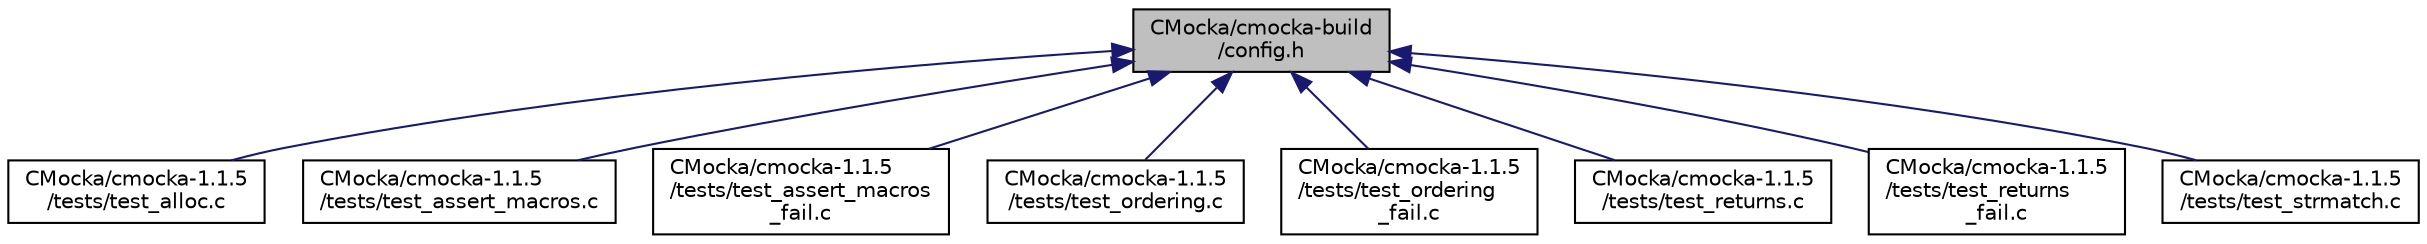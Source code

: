 digraph "CMocka/cmocka-build/config.h"
{
 // LATEX_PDF_SIZE
  edge [fontname="Helvetica",fontsize="10",labelfontname="Helvetica",labelfontsize="10"];
  node [fontname="Helvetica",fontsize="10",shape=record];
  Node1 [label="CMocka/cmocka-build\l/config.h",height=0.2,width=0.4,color="black", fillcolor="grey75", style="filled", fontcolor="black",tooltip=" "];
  Node1 -> Node2 [dir="back",color="midnightblue",fontsize="10",style="solid",fontname="Helvetica"];
  Node2 [label="CMocka/cmocka-1.1.5\l/tests/test_alloc.c",height=0.2,width=0.4,color="black", fillcolor="white", style="filled",URL="$test__alloc_8c.html",tooltip=" "];
  Node1 -> Node3 [dir="back",color="midnightblue",fontsize="10",style="solid",fontname="Helvetica"];
  Node3 [label="CMocka/cmocka-1.1.5\l/tests/test_assert_macros.c",height=0.2,width=0.4,color="black", fillcolor="white", style="filled",URL="$test__assert__macros_8c.html",tooltip=" "];
  Node1 -> Node4 [dir="back",color="midnightblue",fontsize="10",style="solid",fontname="Helvetica"];
  Node4 [label="CMocka/cmocka-1.1.5\l/tests/test_assert_macros\l_fail.c",height=0.2,width=0.4,color="black", fillcolor="white", style="filled",URL="$test__assert__macros__fail_8c.html",tooltip=" "];
  Node1 -> Node5 [dir="back",color="midnightblue",fontsize="10",style="solid",fontname="Helvetica"];
  Node5 [label="CMocka/cmocka-1.1.5\l/tests/test_ordering.c",height=0.2,width=0.4,color="black", fillcolor="white", style="filled",URL="$test__ordering_8c.html",tooltip=" "];
  Node1 -> Node6 [dir="back",color="midnightblue",fontsize="10",style="solid",fontname="Helvetica"];
  Node6 [label="CMocka/cmocka-1.1.5\l/tests/test_ordering\l_fail.c",height=0.2,width=0.4,color="black", fillcolor="white", style="filled",URL="$test__ordering__fail_8c.html",tooltip=" "];
  Node1 -> Node7 [dir="back",color="midnightblue",fontsize="10",style="solid",fontname="Helvetica"];
  Node7 [label="CMocka/cmocka-1.1.5\l/tests/test_returns.c",height=0.2,width=0.4,color="black", fillcolor="white", style="filled",URL="$test__returns_8c.html",tooltip=" "];
  Node1 -> Node8 [dir="back",color="midnightblue",fontsize="10",style="solid",fontname="Helvetica"];
  Node8 [label="CMocka/cmocka-1.1.5\l/tests/test_returns\l_fail.c",height=0.2,width=0.4,color="black", fillcolor="white", style="filled",URL="$test__returns__fail_8c.html",tooltip=" "];
  Node1 -> Node9 [dir="back",color="midnightblue",fontsize="10",style="solid",fontname="Helvetica"];
  Node9 [label="CMocka/cmocka-1.1.5\l/tests/test_strmatch.c",height=0.2,width=0.4,color="black", fillcolor="white", style="filled",URL="$test__strmatch_8c.html",tooltip=" "];
}
